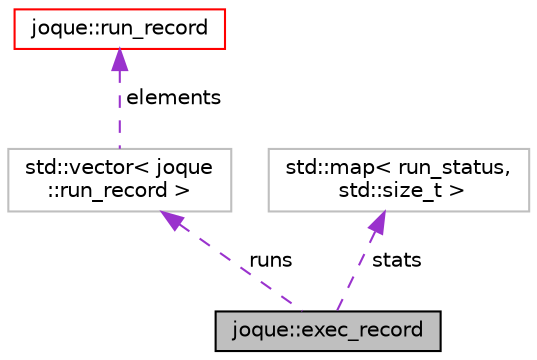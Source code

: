 digraph "joque::exec_record"
{
 // LATEX_PDF_SIZE
  edge [fontname="Helvetica",fontsize="10",labelfontname="Helvetica",labelfontsize="10"];
  node [fontname="Helvetica",fontsize="10",shape=record];
  Node1 [label="joque::exec_record",height=0.2,width=0.4,color="black", fillcolor="grey75", style="filled", fontcolor="black",tooltip="Record of execution of entire task set."];
  Node2 -> Node1 [dir="back",color="darkorchid3",fontsize="10",style="dashed",label=" runs" ,fontname="Helvetica"];
  Node2 [label="std::vector\< joque\l::run_record \>",height=0.2,width=0.4,color="grey75", fillcolor="white", style="filled",tooltip=" "];
  Node3 -> Node2 [dir="back",color="darkorchid3",fontsize="10",style="dashed",label=" elements" ,fontname="Helvetica"];
  Node3 [label="joque::run_record",height=0.2,width=0.4,color="red", fillcolor="white", style="filled",URL="$namespacejoque.html#structjoque_1_1run__record",tooltip="Record storing information about a run of one task, produced during single execution once for each ta..."];
  Node9 -> Node1 [dir="back",color="darkorchid3",fontsize="10",style="dashed",label=" stats" ,fontname="Helvetica"];
  Node9 [label="std::map\< run_status,\l std::size_t \>",height=0.2,width=0.4,color="grey75", fillcolor="white", style="filled",tooltip=" "];
}

